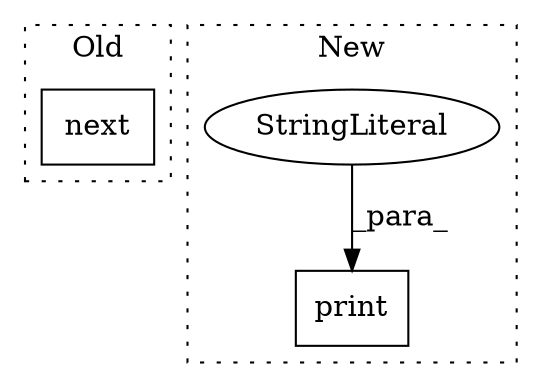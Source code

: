 digraph G {
subgraph cluster0 {
1 [label="next" a="32" s="10237,10276" l="5,1" shape="box"];
label = "Old";
style="dotted";
}
subgraph cluster1 {
2 [label="print" a="32" s="9992,10020" l="6,1" shape="box"];
3 [label="StringLiteral" a="45" s="9998" l="22" shape="ellipse"];
label = "New";
style="dotted";
}
3 -> 2 [label="_para_"];
}